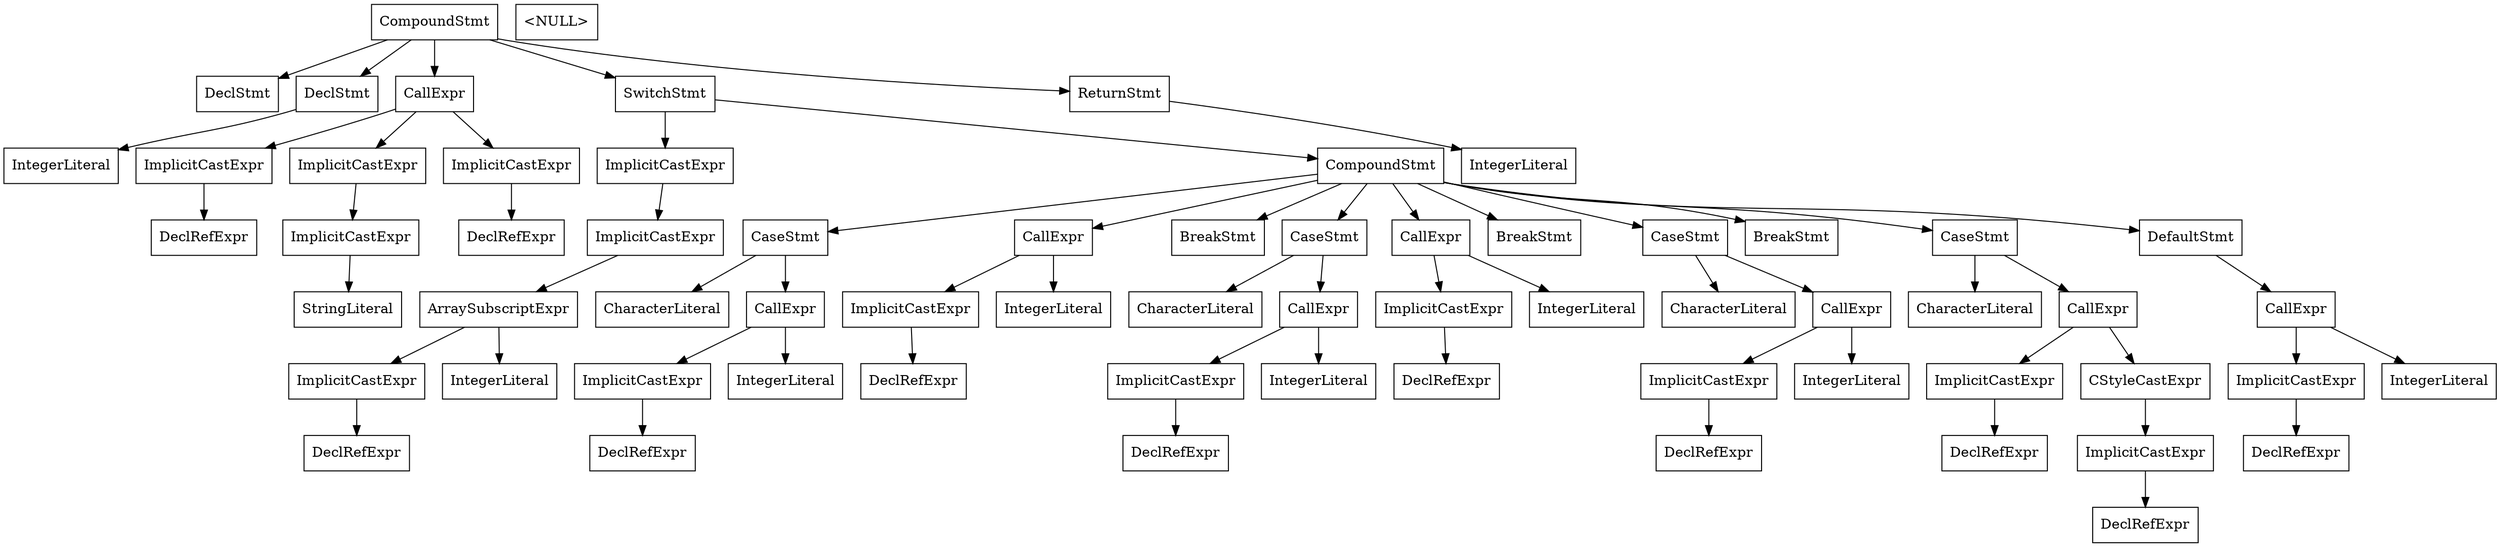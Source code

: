 digraph unnamed {

	Node0xbc6db10 [shape=record,label="{CompoundStmt}"];
	Node0xbc6db10 -> Node0xbc6c068;
	Node0xbc6db10 -> Node0xbc6c118;
	Node0xbc6db10 -> Node0xbc6c260;
	Node0xbc6db10 -> Node0xbc6c3f8;
	Node0xbc6db10 -> Node0xbc6daf8;
	Node0xbc6c068 [shape=record,label="{DeclStmt}"];
	Node0xbc6c118 [shape=record,label="{DeclStmt}"];
	Node0xbc6c118 -> Node0xbc6c0f8;
	Node0xbc6c0f8 [shape=record,label="{IntegerLiteral}"];
	Node0xbc6c260 [shape=record,label="{CallExpr}"];
	Node0xbc6c260 -> Node0xbc6c248;
	Node0xbc6c260 -> Node0xbc6c2b0;
	Node0xbc6c260 -> Node0xbc6c328;
	Node0xbc6c248 [shape=record,label="{ImplicitCastExpr}"];
	Node0xbc6c248 -> Node0xbc6c130;
	Node0xbc6c130 [shape=record,label="{DeclRefExpr}"];
	Node0xbc6c2b0 [shape=record,label="{ImplicitCastExpr}"];
	Node0xbc6c2b0 -> Node0xbc6c298;
	Node0xbc6c298 [shape=record,label="{ImplicitCastExpr}"];
	Node0xbc6c298 -> Node0xbc6c198;
	Node0xbc6c198 [shape=record,label="{StringLiteral}"];
	Node0xbc6c328 [shape=record,label="{ImplicitCastExpr}"];
	Node0xbc6c328 -> Node0xbc6c1c8;
	Node0xbc6c1c8 [shape=record,label="{DeclRefExpr}"];
	Node0xbc6c3f8 [shape=record,label="{SwitchStmt}"];
	Node0xbc6c3f8 -> Node0xbc6c3e0;
	Node0xbc6c3f8 -> Node0xbc6da70;
	Node0x0 [shape=record,label="{\<NULL\>}"];
	Node0xbc6c3e0 [shape=record,label="{ImplicitCastExpr}"];
	Node0xbc6c3e0 -> Node0xbc6c3c8;
	Node0xbc6c3c8 [shape=record,label="{ImplicitCastExpr}"];
	Node0xbc6c3c8 -> Node0xbc6c3a0;
	Node0xbc6c3a0 [shape=record,label="{ArraySubscriptExpr}"];
	Node0xbc6c3a0 -> Node0xbc6c388;
	Node0xbc6c3a0 -> Node0xbc6c368;
	Node0xbc6c388 [shape=record,label="{ImplicitCastExpr}"];
	Node0xbc6c388 -> Node0xbc6c340;
	Node0xbc6c340 [shape=record,label="{DeclRefExpr}"];
	Node0xbc6c368 [shape=record,label="{IntegerLiteral}"];
	Node0xbc6da70 [shape=record,label="{CompoundStmt}"];
	Node0xbc6da70 -> Node0xbc6c440;
	Node0xbc6da70 -> Node0xbc6c590;
	Node0xbc6da70 -> Node0xbc6c5c0;
	Node0xbc6da70 -> Node0xbc6c5e0;
	Node0xbc6da70 -> Node0xbc6d730;
	Node0xbc6da70 -> Node0xbc6d760;
	Node0xbc6da70 -> Node0xbc6d780;
	Node0xbc6da70 -> Node0xbc6d848;
	Node0xbc6da70 -> Node0xbc6d868;
	Node0xbc6da70 -> Node0xbc6da50;
	Node0xbc6c440 [shape=record,label="{CaseStmt}"];
	Node0xbc6c440 -> Node0xbc6c428;
	Node0xbc6c440 -> Node0xbc6c4d8;
	Node0xbc6c428 [shape=record,label="{CharacterLiteral}"];
	Node0xbc6c4d8 [shape=record,label="{CallExpr}"];
	Node0xbc6c4d8 -> Node0xbc6c4c0;
	Node0xbc6c4d8 -> Node0xbc6c4a0;
	Node0xbc6c4c0 [shape=record,label="{ImplicitCastExpr}"];
	Node0xbc6c4c0 -> Node0xbc6c478;
	Node0xbc6c478 [shape=record,label="{DeclRefExpr}"];
	Node0xbc6c4a0 [shape=record,label="{IntegerLiteral}"];
	Node0xbc6c590 [shape=record,label="{CallExpr}"];
	Node0xbc6c590 -> Node0xbc6c578;
	Node0xbc6c590 -> Node0xbc6c530;
	Node0xbc6c578 [shape=record,label="{ImplicitCastExpr}"];
	Node0xbc6c578 -> Node0xbc6c508;
	Node0xbc6c508 [shape=record,label="{DeclRefExpr}"];
	Node0xbc6c530 [shape=record,label="{IntegerLiteral}"];
	Node0xbc6c5c0 [shape=record,label="{BreakStmt}"];
	Node0xbc6c5e0 [shape=record,label="{CaseStmt}"];
	Node0xbc6c5e0 -> Node0xbc6c5c8;
	Node0xbc6c5e0 -> Node0xbc6c678;
	Node0xbc6c5c8 [shape=record,label="{CharacterLiteral}"];
	Node0xbc6c678 [shape=record,label="{CallExpr}"];
	Node0xbc6c678 -> Node0xbc6c660;
	Node0xbc6c678 -> Node0xbc6c640;
	Node0xbc6c660 [shape=record,label="{ImplicitCastExpr}"];
	Node0xbc6c660 -> Node0xbc6c618;
	Node0xbc6c618 [shape=record,label="{DeclRefExpr}"];
	Node0xbc6c640 [shape=record,label="{IntegerLiteral}"];
	Node0xbc6d730 [shape=record,label="{CallExpr}"];
	Node0xbc6d730 -> Node0xbc6c6f0;
	Node0xbc6d730 -> Node0xbc6c6d0;
	Node0xbc6c6f0 [shape=record,label="{ImplicitCastExpr}"];
	Node0xbc6c6f0 -> Node0xbc6c6a8;
	Node0xbc6c6a8 [shape=record,label="{DeclRefExpr}"];
	Node0xbc6c6d0 [shape=record,label="{IntegerLiteral}"];
	Node0xbc6d760 [shape=record,label="{BreakStmt}"];
	Node0xbc6d780 [shape=record,label="{CaseStmt}"];
	Node0xbc6d780 -> Node0xbc6d768;
	Node0xbc6d780 -> Node0xbc6d818;
	Node0xbc6d768 [shape=record,label="{CharacterLiteral}"];
	Node0xbc6d818 [shape=record,label="{CallExpr}"];
	Node0xbc6d818 -> Node0xbc6d800;
	Node0xbc6d818 -> Node0xbc6d7e0;
	Node0xbc6d800 [shape=record,label="{ImplicitCastExpr}"];
	Node0xbc6d800 -> Node0xbc6d7b8;
	Node0xbc6d7b8 [shape=record,label="{DeclRefExpr}"];
	Node0xbc6d7e0 [shape=record,label="{IntegerLiteral}"];
	Node0xbc6d848 [shape=record,label="{BreakStmt}"];
	Node0xbc6d868 [shape=record,label="{CaseStmt}"];
	Node0xbc6d868 -> Node0xbc6d850;
	Node0xbc6d868 -> Node0xbc6d990;
	Node0xbc6d850 [shape=record,label="{CharacterLiteral}"];
	Node0xbc6d990 [shape=record,label="{CallExpr}"];
	Node0xbc6d990 -> Node0xbc6d978;
	Node0xbc6d990 -> Node0xbc6d920;
	Node0xbc6d978 [shape=record,label="{ImplicitCastExpr}"];
	Node0xbc6d978 -> Node0xbc6d8a0;
	Node0xbc6d8a0 [shape=record,label="{DeclRefExpr}"];
	Node0xbc6d920 [shape=record,label="{CStyleCastExpr}"];
	Node0xbc6d920 -> Node0xbc6d908;
	Node0xbc6d908 [shape=record,label="{ImplicitCastExpr}"];
	Node0xbc6d908 -> Node0xbc6d8c8;
	Node0xbc6d8c8 [shape=record,label="{DeclRefExpr}"];
	Node0xbc6da50 [shape=record,label="{DefaultStmt}"];
	Node0xbc6da50 -> Node0xbc6da20;
	Node0xbc6da20 [shape=record,label="{CallExpr}"];
	Node0xbc6da20 -> Node0xbc6da08;
	Node0xbc6da20 -> Node0xbc6d9e8;
	Node0xbc6da08 [shape=record,label="{ImplicitCastExpr}"];
	Node0xbc6da08 -> Node0xbc6d9c0;
	Node0xbc6d9c0 [shape=record,label="{DeclRefExpr}"];
	Node0xbc6d9e8 [shape=record,label="{IntegerLiteral}"];
	Node0xbc6daf8 [shape=record,label="{ReturnStmt}"];
	Node0xbc6daf8 -> Node0xbc6dad8;
	Node0xbc6dad8 [shape=record,label="{IntegerLiteral}"];
}
